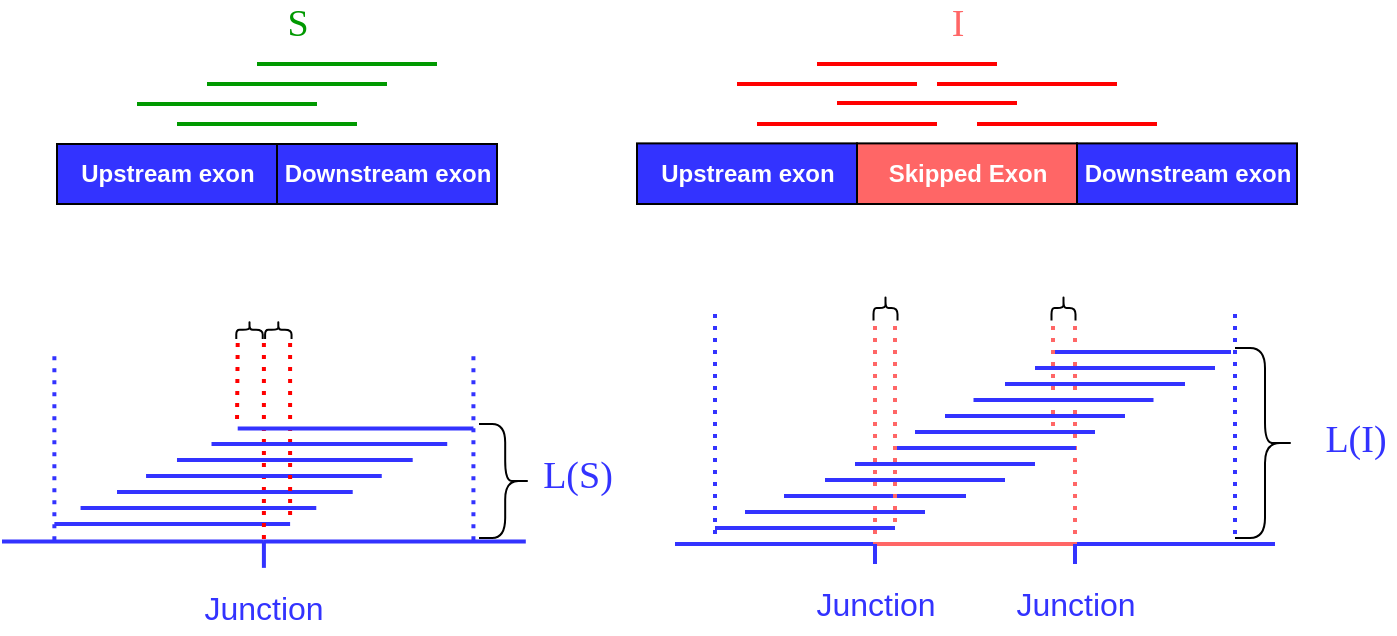 <mxfile version="14.5.6" type="github">
  <diagram id="oWZUr96rmQwWCHqkYEuo" name="Page-1">
    <mxGraphModel dx="641" dy="570" grid="1" gridSize="10" guides="1" tooltips="1" connect="1" arrows="1" fold="1" page="1" pageScale="1" pageWidth="2336" pageHeight="1654" math="0" shadow="0">
      <root>
        <mxCell id="0" />
        <mxCell id="1" parent="0" />
        <mxCell id="k7SIbgFGGvT0UN-EgNiy-2" value="" style="group" vertex="1" connectable="0" parent="1">
          <mxGeometry x="470" y="350" width="275" height="205" as="geometry" />
        </mxCell>
        <mxCell id="k7SIbgFGGvT0UN-EgNiy-3" value="" style="endArrow=none;dashed=1;html=1;dashPattern=1 2;strokeWidth=2;fontSize=16;fontColor=#3333FF;strokeColor=#FF0000;" edge="1" parent="k7SIbgFGGvT0UN-EgNiy-2">
          <mxGeometry width="50" height="50" relative="1" as="geometry">
            <mxPoint x="117.857" y="59.516" as="sourcePoint" />
            <mxPoint x="117.5" y="100" as="targetPoint" />
          </mxGeometry>
        </mxCell>
        <mxCell id="k7SIbgFGGvT0UN-EgNiy-4" value="" style="endArrow=none;html=1;strokeWidth=2;fontColor=#3333FF;strokeColor=#3333FF;" edge="1" parent="k7SIbgFGGvT0UN-EgNiy-2">
          <mxGeometry width="50" height="50" relative="1" as="geometry">
            <mxPoint y="158.71" as="sourcePoint" />
            <mxPoint x="130.952" y="158.71" as="targetPoint" />
          </mxGeometry>
        </mxCell>
        <mxCell id="k7SIbgFGGvT0UN-EgNiy-5" value="" style="endArrow=none;html=1;strokeWidth=2;strokeColor=#3333FF;" edge="1" parent="k7SIbgFGGvT0UN-EgNiy-2">
          <mxGeometry width="50" height="50" relative="1" as="geometry">
            <mxPoint x="130.952" y="158.71" as="sourcePoint" />
            <mxPoint x="261.905" y="158.71" as="targetPoint" />
          </mxGeometry>
        </mxCell>
        <mxCell id="k7SIbgFGGvT0UN-EgNiy-6" value="" style="endArrow=none;html=1;strokeWidth=2;strokeColor=#3333FF;" edge="1" parent="k7SIbgFGGvT0UN-EgNiy-2">
          <mxGeometry width="50" height="50" relative="1" as="geometry">
            <mxPoint x="130.952" y="171.935" as="sourcePoint" />
            <mxPoint x="130.952" y="158.71" as="targetPoint" />
          </mxGeometry>
        </mxCell>
        <mxCell id="k7SIbgFGGvT0UN-EgNiy-7" value="Junction" style="text;html=1;strokeColor=none;fillColor=none;align=center;verticalAlign=middle;whiteSpace=wrap;rounded=0;fontColor=#3333FF;fontSize=16;" vertex="1" parent="k7SIbgFGGvT0UN-EgNiy-2">
          <mxGeometry x="104.762" y="178.548" width="52.381" height="26.452" as="geometry" />
        </mxCell>
        <mxCell id="k7SIbgFGGvT0UN-EgNiy-8" value="" style="endArrow=none;html=1;strokeColor=#3333FF;strokeWidth=2;fontSize=16;fontColor=#3333FF;" edge="1" parent="k7SIbgFGGvT0UN-EgNiy-2">
          <mxGeometry width="50" height="50" relative="1" as="geometry">
            <mxPoint x="26.19" y="150" as="sourcePoint" />
            <mxPoint x="144.048" y="150" as="targetPoint" />
          </mxGeometry>
        </mxCell>
        <mxCell id="k7SIbgFGGvT0UN-EgNiy-9" value="" style="endArrow=none;dashed=1;html=1;dashPattern=1 2;strokeWidth=2;fontSize=16;fontColor=#3333FF;strokeColor=#FF0000;" edge="1" parent="k7SIbgFGGvT0UN-EgNiy-2">
          <mxGeometry width="50" height="50" relative="1" as="geometry">
            <mxPoint x="130.952" y="59.516" as="sourcePoint" />
            <mxPoint x="130.952" y="158.71" as="targetPoint" />
          </mxGeometry>
        </mxCell>
        <mxCell id="k7SIbgFGGvT0UN-EgNiy-10" value="" style="endArrow=none;html=1;strokeWidth=2;fontSize=16;fontColor=#3333FF;strokeColor=#3333FF;" edge="1" parent="k7SIbgFGGvT0UN-EgNiy-2">
          <mxGeometry width="50" height="50" relative="1" as="geometry">
            <mxPoint x="87.497" y="118" as="sourcePoint" />
            <mxPoint x="205.354" y="118" as="targetPoint" />
          </mxGeometry>
        </mxCell>
        <mxCell id="k7SIbgFGGvT0UN-EgNiy-11" value="" style="endArrow=none;html=1;strokeColor=#3333FF;strokeWidth=2;fontSize=16;fontColor=#3333FF;" edge="1" parent="k7SIbgFGGvT0UN-EgNiy-2">
          <mxGeometry width="50" height="50" relative="1" as="geometry">
            <mxPoint x="39.281" y="142" as="sourcePoint" />
            <mxPoint x="157.138" y="142" as="targetPoint" />
          </mxGeometry>
        </mxCell>
        <mxCell id="k7SIbgFGGvT0UN-EgNiy-12" value="" style="endArrow=none;html=1;strokeColor=#3333FF;strokeWidth=2;fontSize=16;fontColor=#3333FF;" edge="1" parent="k7SIbgFGGvT0UN-EgNiy-2">
          <mxGeometry width="50" height="50" relative="1" as="geometry">
            <mxPoint x="57.504" y="134" as="sourcePoint" />
            <mxPoint x="175.361" y="134" as="targetPoint" />
          </mxGeometry>
        </mxCell>
        <mxCell id="k7SIbgFGGvT0UN-EgNiy-13" value="" style="endArrow=none;html=1;strokeWidth=2;fontSize=16;fontColor=#3333FF;strokeColor=#3333FF;" edge="1" parent="k7SIbgFGGvT0UN-EgNiy-2">
          <mxGeometry width="50" height="50" relative="1" as="geometry">
            <mxPoint x="72.022" y="126" as="sourcePoint" />
            <mxPoint x="189.879" y="126" as="targetPoint" />
          </mxGeometry>
        </mxCell>
        <mxCell id="k7SIbgFGGvT0UN-EgNiy-14" value="" style="endArrow=none;dashed=1;html=1;dashPattern=1 2;strokeWidth=2;fontSize=16;fontColor=#3333FF;strokeColor=#3333FF;" edge="1" parent="k7SIbgFGGvT0UN-EgNiy-2">
          <mxGeometry width="50" height="50" relative="1" as="geometry">
            <mxPoint x="26.19" y="66.129" as="sourcePoint" />
            <mxPoint x="26.19" y="158.71" as="targetPoint" />
          </mxGeometry>
        </mxCell>
        <mxCell id="k7SIbgFGGvT0UN-EgNiy-15" value="" style="endArrow=none;dashed=1;html=1;dashPattern=1 2;strokeWidth=2;fontSize=16;fontColor=#3333FF;strokeColor=#3333FF;" edge="1" parent="k7SIbgFGGvT0UN-EgNiy-2">
          <mxGeometry width="50" height="50" relative="1" as="geometry">
            <mxPoint x="235.714" y="66.129" as="sourcePoint" />
            <mxPoint x="235.714" y="158.71" as="targetPoint" />
          </mxGeometry>
        </mxCell>
        <mxCell id="k7SIbgFGGvT0UN-EgNiy-16" value="" style="endArrow=none;dashed=1;html=1;dashPattern=1 2;strokeWidth=2;fontSize=16;fontColor=#3333FF;strokeColor=#FF0000;" edge="1" parent="k7SIbgFGGvT0UN-EgNiy-2">
          <mxGeometry width="50" height="50" relative="1" as="geometry">
            <mxPoint x="144.048" y="59.516" as="sourcePoint" />
            <mxPoint x="144.048" y="146.806" as="targetPoint" />
          </mxGeometry>
        </mxCell>
        <mxCell id="k7SIbgFGGvT0UN-EgNiy-17" value="" style="shape=curlyBracket;whiteSpace=wrap;html=1;rounded=1;fillColor=none;fontSize=16;fontColor=#3333FF;rotation=90;" vertex="1" parent="k7SIbgFGGvT0UN-EgNiy-2">
          <mxGeometry x="119.167" y="46.29" width="9.167" height="13.226" as="geometry" />
        </mxCell>
        <mxCell id="k7SIbgFGGvT0UN-EgNiy-18" value="" style="shape=curlyBracket;whiteSpace=wrap;html=1;rounded=1;fillColor=none;fontSize=16;fontColor=#3333FF;rotation=90;" vertex="1" parent="k7SIbgFGGvT0UN-EgNiy-2">
          <mxGeometry x="133.571" y="46.29" width="9.167" height="13.226" as="geometry" />
        </mxCell>
        <mxCell id="k7SIbgFGGvT0UN-EgNiy-19" value="" style="shape=curlyBracket;whiteSpace=wrap;html=1;rounded=1;fillColor=none;fontSize=16;fontColor=#3333FF;rotation=-180;" vertex="1" parent="k7SIbgFGGvT0UN-EgNiy-2">
          <mxGeometry x="238.5" y="100" width="26.19" height="57" as="geometry" />
        </mxCell>
        <mxCell id="k7SIbgFGGvT0UN-EgNiy-21" value="" style="endArrow=none;html=1;strokeWidth=2;fontSize=16;fontColor=#3333FF;strokeColor=#3333FF;" edge="1" parent="k7SIbgFGGvT0UN-EgNiy-2">
          <mxGeometry width="50" height="50" relative="1" as="geometry">
            <mxPoint x="104.757" y="110" as="sourcePoint" />
            <mxPoint x="222.614" y="110" as="targetPoint" />
          </mxGeometry>
        </mxCell>
        <mxCell id="k7SIbgFGGvT0UN-EgNiy-22" value="" style="endArrow=none;html=1;strokeWidth=2;fontSize=16;fontColor=#3333FF;strokeColor=#3333FF;" edge="1" parent="k7SIbgFGGvT0UN-EgNiy-2">
          <mxGeometry width="50" height="50" relative="1" as="geometry">
            <mxPoint x="117.857" y="102.21" as="sourcePoint" />
            <mxPoint x="235.714" y="102.21" as="targetPoint" />
          </mxGeometry>
        </mxCell>
        <mxCell id="k7SIbgFGGvT0UN-EgNiy-23" value="" style="group" vertex="1" connectable="0" parent="1">
          <mxGeometry x="787.5" y="240" width="330" height="100" as="geometry" />
        </mxCell>
        <mxCell id="k7SIbgFGGvT0UN-EgNiy-24" value="" style="group" vertex="1" connectable="0" parent="k7SIbgFGGvT0UN-EgNiy-23">
          <mxGeometry y="69.697" width="330" height="30.303" as="geometry" />
        </mxCell>
        <mxCell id="k7SIbgFGGvT0UN-EgNiy-25" value="&lt;b&gt;&lt;font color=&quot;#ffffff&quot;&gt;Downstream exon&lt;/font&gt;&lt;/b&gt;" style="rounded=0;whiteSpace=wrap;html=1;fillColor=#3333FF;" vertex="1" parent="k7SIbgFGGvT0UN-EgNiy-24">
          <mxGeometry x="220" width="110" height="30.303" as="geometry" />
        </mxCell>
        <mxCell id="k7SIbgFGGvT0UN-EgNiy-26" value="&lt;b&gt;&lt;font color=&quot;#ffffff&quot;&gt;Upstream exon&lt;/font&gt;&lt;/b&gt;" style="rounded=0;whiteSpace=wrap;html=1;fillColor=#3333FF;" vertex="1" parent="k7SIbgFGGvT0UN-EgNiy-24">
          <mxGeometry width="110" height="30.303" as="geometry" />
        </mxCell>
        <mxCell id="k7SIbgFGGvT0UN-EgNiy-27" value="&lt;b&gt;&lt;font color=&quot;#ffffff&quot;&gt;Skipped Exon&lt;/font&gt;&lt;/b&gt;" style="rounded=0;whiteSpace=wrap;html=1;fillColor=#FF6666;" vertex="1" parent="k7SIbgFGGvT0UN-EgNiy-24">
          <mxGeometry x="110" width="110" height="30.303" as="geometry" />
        </mxCell>
        <mxCell id="k7SIbgFGGvT0UN-EgNiy-28" value="&lt;font face=&quot;Comic Sans MS&quot; color=&quot;#ff6666&quot;&gt;&lt;span style=&quot;font-size: 19px&quot;&gt;I&lt;/span&gt;&lt;/font&gt;" style="text;html=1;strokeColor=none;fillColor=none;align=center;verticalAlign=middle;whiteSpace=wrap;rounded=0;" vertex="1" parent="k7SIbgFGGvT0UN-EgNiy-23">
          <mxGeometry x="140" width="40" height="20.202" as="geometry" />
        </mxCell>
        <mxCell id="k7SIbgFGGvT0UN-EgNiy-29" value="" style="endArrow=none;html=1;strokeWidth=2;fontSize=16;fontColor=#3333FF;strokeColor=#FF0000;" edge="1" parent="k7SIbgFGGvT0UN-EgNiy-23">
          <mxGeometry width="50" height="50" relative="1" as="geometry">
            <mxPoint x="60" y="60" as="sourcePoint" />
            <mxPoint x="150" y="60" as="targetPoint" />
          </mxGeometry>
        </mxCell>
        <mxCell id="k7SIbgFGGvT0UN-EgNiy-30" value="" style="endArrow=none;html=1;strokeWidth=2;fontSize=16;fontColor=#3333FF;strokeColor=#FF0000;" edge="1" parent="k7SIbgFGGvT0UN-EgNiy-23">
          <mxGeometry width="50" height="50" relative="1" as="geometry">
            <mxPoint x="100" y="49.5" as="sourcePoint" />
            <mxPoint x="190" y="49.5" as="targetPoint" />
          </mxGeometry>
        </mxCell>
        <mxCell id="k7SIbgFGGvT0UN-EgNiy-31" value="" style="endArrow=none;html=1;strokeWidth=2;fontSize=16;fontColor=#3333FF;strokeColor=#FF0000;" edge="1" parent="k7SIbgFGGvT0UN-EgNiy-23">
          <mxGeometry width="50" height="50" relative="1" as="geometry">
            <mxPoint x="170" y="60" as="sourcePoint" />
            <mxPoint x="260" y="60" as="targetPoint" />
          </mxGeometry>
        </mxCell>
        <mxCell id="k7SIbgFGGvT0UN-EgNiy-32" value="" style="endArrow=none;html=1;strokeWidth=2;fontSize=16;fontColor=#3333FF;strokeColor=#FF0000;" edge="1" parent="k7SIbgFGGvT0UN-EgNiy-23">
          <mxGeometry width="50" height="50" relative="1" as="geometry">
            <mxPoint x="150" y="40" as="sourcePoint" />
            <mxPoint x="240" y="40" as="targetPoint" />
          </mxGeometry>
        </mxCell>
        <mxCell id="k7SIbgFGGvT0UN-EgNiy-33" value="" style="endArrow=none;html=1;strokeWidth=2;fontSize=16;fontColor=#3333FF;strokeColor=#FF0000;" edge="1" parent="k7SIbgFGGvT0UN-EgNiy-23">
          <mxGeometry width="50" height="50" relative="1" as="geometry">
            <mxPoint x="90" y="30" as="sourcePoint" />
            <mxPoint x="180" y="30" as="targetPoint" />
          </mxGeometry>
        </mxCell>
        <mxCell id="k7SIbgFGGvT0UN-EgNiy-34" value="" style="endArrow=none;html=1;strokeWidth=2;fontSize=16;fontColor=#3333FF;strokeColor=#FF0000;" edge="1" parent="k7SIbgFGGvT0UN-EgNiy-23">
          <mxGeometry width="50" height="50" relative="1" as="geometry">
            <mxPoint x="50" y="40" as="sourcePoint" />
            <mxPoint x="140" y="40" as="targetPoint" />
          </mxGeometry>
        </mxCell>
        <mxCell id="k7SIbgFGGvT0UN-EgNiy-35" value="" style="group" vertex="1" connectable="0" parent="1">
          <mxGeometry x="497.5" y="240" width="220" height="100" as="geometry" />
        </mxCell>
        <mxCell id="k7SIbgFGGvT0UN-EgNiy-36" value="" style="group" vertex="1" connectable="0" parent="k7SIbgFGGvT0UN-EgNiy-35">
          <mxGeometry y="70" width="220" height="30" as="geometry" />
        </mxCell>
        <mxCell id="k7SIbgFGGvT0UN-EgNiy-37" value="&lt;b&gt;&lt;font color=&quot;#ffffff&quot;&gt;Upstream exon&lt;/font&gt;&lt;/b&gt;" style="rounded=0;whiteSpace=wrap;html=1;fillColor=#3333FF;" vertex="1" parent="k7SIbgFGGvT0UN-EgNiy-36">
          <mxGeometry width="110" height="30" as="geometry" />
        </mxCell>
        <mxCell id="k7SIbgFGGvT0UN-EgNiy-38" value="&lt;b&gt;&lt;font color=&quot;#ffffff&quot;&gt;Downstream exon&lt;/font&gt;&lt;/b&gt;" style="rounded=0;whiteSpace=wrap;html=1;fillColor=#3333FF;" vertex="1" parent="k7SIbgFGGvT0UN-EgNiy-36">
          <mxGeometry x="110" width="110" height="30" as="geometry" />
        </mxCell>
        <mxCell id="k7SIbgFGGvT0UN-EgNiy-39" value="&lt;font color=&quot;#009900&quot; style=&quot;font-size: 19px&quot; face=&quot;Comic Sans MS&quot;&gt;S&lt;/font&gt;" style="text;html=1;strokeColor=none;fillColor=none;align=center;verticalAlign=middle;whiteSpace=wrap;rounded=0;" vertex="1" parent="k7SIbgFGGvT0UN-EgNiy-35">
          <mxGeometry x="100" width="40" height="20" as="geometry" />
        </mxCell>
        <mxCell id="k7SIbgFGGvT0UN-EgNiy-40" value="" style="endArrow=none;html=1;strokeWidth=2;fontSize=16;fontColor=#3333FF;strokeColor=#009900;" edge="1" parent="k7SIbgFGGvT0UN-EgNiy-35">
          <mxGeometry width="50" height="50" relative="1" as="geometry">
            <mxPoint x="60" y="60" as="sourcePoint" />
            <mxPoint x="150" y="60" as="targetPoint" />
          </mxGeometry>
        </mxCell>
        <mxCell id="k7SIbgFGGvT0UN-EgNiy-41" value="" style="endArrow=none;html=1;strokeWidth=2;fontSize=16;fontColor=#3333FF;strokeColor=#009900;" edge="1" parent="k7SIbgFGGvT0UN-EgNiy-35">
          <mxGeometry width="50" height="50" relative="1" as="geometry">
            <mxPoint x="40" y="50" as="sourcePoint" />
            <mxPoint x="130" y="50" as="targetPoint" />
          </mxGeometry>
        </mxCell>
        <mxCell id="k7SIbgFGGvT0UN-EgNiy-42" value="" style="endArrow=none;html=1;strokeWidth=2;fontSize=16;fontColor=#3333FF;strokeColor=#009900;" edge="1" parent="k7SIbgFGGvT0UN-EgNiy-35">
          <mxGeometry width="50" height="50" relative="1" as="geometry">
            <mxPoint x="75" y="40" as="sourcePoint" />
            <mxPoint x="165" y="40" as="targetPoint" />
          </mxGeometry>
        </mxCell>
        <mxCell id="k7SIbgFGGvT0UN-EgNiy-43" value="" style="endArrow=none;html=1;strokeWidth=2;fontSize=16;fontColor=#3333FF;strokeColor=#009900;" edge="1" parent="k7SIbgFGGvT0UN-EgNiy-35">
          <mxGeometry width="50" height="50" relative="1" as="geometry">
            <mxPoint x="100" y="30" as="sourcePoint" />
            <mxPoint x="190" y="30" as="targetPoint" />
          </mxGeometry>
        </mxCell>
        <mxCell id="k7SIbgFGGvT0UN-EgNiy-44" value="&lt;font style=&quot;font-size: 19px&quot; face=&quot;Comic Sans MS&quot; color=&quot;#3333ff&quot;&gt;L(S)&lt;/font&gt;" style="text;html=1;strokeColor=none;fillColor=none;align=center;verticalAlign=middle;whiteSpace=wrap;rounded=0;" vertex="1" parent="1">
          <mxGeometry x="737.5" y="465.5" width="40" height="20" as="geometry" />
        </mxCell>
        <mxCell id="k7SIbgFGGvT0UN-EgNiy-45" value="" style="group" vertex="1" connectable="0" parent="1">
          <mxGeometry x="806.5" y="355" width="360" height="195" as="geometry" />
        </mxCell>
        <mxCell id="k7SIbgFGGvT0UN-EgNiy-46" value="" style="group" vertex="1" connectable="0" parent="k7SIbgFGGvT0UN-EgNiy-45">
          <mxGeometry y="35" width="310" height="160" as="geometry" />
        </mxCell>
        <mxCell id="k7SIbgFGGvT0UN-EgNiy-47" value="" style="endArrow=none;html=1;strokeWidth=2;fontColor=#3333FF;strokeColor=#3333FF;" edge="1" parent="k7SIbgFGGvT0UN-EgNiy-46">
          <mxGeometry width="50" height="50" relative="1" as="geometry">
            <mxPoint y="120" as="sourcePoint" />
            <mxPoint x="100" y="120" as="targetPoint" />
          </mxGeometry>
        </mxCell>
        <mxCell id="k7SIbgFGGvT0UN-EgNiy-48" value="" style="endArrow=none;html=1;strokeWidth=2;strokeColor=#FF6666;" edge="1" parent="k7SIbgFGGvT0UN-EgNiy-46">
          <mxGeometry width="50" height="50" relative="1" as="geometry">
            <mxPoint x="100" y="120" as="sourcePoint" />
            <mxPoint x="200" y="120" as="targetPoint" />
          </mxGeometry>
        </mxCell>
        <mxCell id="k7SIbgFGGvT0UN-EgNiy-49" value="" style="endArrow=none;html=1;strokeWidth=2;strokeColor=#3333FF;" edge="1" parent="k7SIbgFGGvT0UN-EgNiy-46">
          <mxGeometry width="50" height="50" relative="1" as="geometry">
            <mxPoint x="200" y="120" as="sourcePoint" />
            <mxPoint x="300" y="120" as="targetPoint" />
          </mxGeometry>
        </mxCell>
        <mxCell id="k7SIbgFGGvT0UN-EgNiy-50" value="" style="endArrow=none;dashed=1;html=1;dashPattern=1 2;strokeWidth=2;fontSize=16;fontColor=#3333FF;strokeColor=#FF6666;" edge="1" parent="k7SIbgFGGvT0UN-EgNiy-46">
          <mxGeometry width="50" height="50" relative="1" as="geometry">
            <mxPoint x="100" y="11" as="sourcePoint" />
            <mxPoint x="100" y="120" as="targetPoint" />
          </mxGeometry>
        </mxCell>
        <mxCell id="k7SIbgFGGvT0UN-EgNiy-51" value="" style="endArrow=none;dashed=1;html=1;dashPattern=1 2;strokeWidth=2;fontSize=16;fontColor=#3333FF;strokeColor=#FF6666;" edge="1" parent="k7SIbgFGGvT0UN-EgNiy-46">
          <mxGeometry width="50" height="50" relative="1" as="geometry">
            <mxPoint x="200" y="11" as="sourcePoint" />
            <mxPoint x="200" y="120" as="targetPoint" />
          </mxGeometry>
        </mxCell>
        <mxCell id="k7SIbgFGGvT0UN-EgNiy-52" value="" style="endArrow=none;html=1;strokeColor=#3333FF;strokeWidth=2;fontSize=16;fontColor=#3333FF;" edge="1" parent="k7SIbgFGGvT0UN-EgNiy-46">
          <mxGeometry width="50" height="50" relative="1" as="geometry">
            <mxPoint x="20" y="112" as="sourcePoint" />
            <mxPoint x="110" y="112" as="targetPoint" />
          </mxGeometry>
        </mxCell>
        <mxCell id="k7SIbgFGGvT0UN-EgNiy-53" value="" style="endArrow=none;html=1;strokeWidth=2;strokeColor=#3333FF;" edge="1" parent="k7SIbgFGGvT0UN-EgNiy-46">
          <mxGeometry width="50" height="50" relative="1" as="geometry">
            <mxPoint x="100" y="130" as="sourcePoint" />
            <mxPoint x="100" y="120" as="targetPoint" />
          </mxGeometry>
        </mxCell>
        <mxCell id="k7SIbgFGGvT0UN-EgNiy-54" value="" style="endArrow=none;html=1;strokeWidth=2;strokeColor=#3333FF;" edge="1" parent="k7SIbgFGGvT0UN-EgNiy-46">
          <mxGeometry width="50" height="50" relative="1" as="geometry">
            <mxPoint x="200" y="130" as="sourcePoint" />
            <mxPoint x="200" y="120" as="targetPoint" />
          </mxGeometry>
        </mxCell>
        <mxCell id="k7SIbgFGGvT0UN-EgNiy-55" value="Junction" style="text;html=1;strokeColor=none;fillColor=none;align=center;verticalAlign=middle;whiteSpace=wrap;rounded=0;fontColor=#3333FF;fontSize=16;" vertex="1" parent="k7SIbgFGGvT0UN-EgNiy-46">
          <mxGeometry x="80" y="140" width="40" height="20" as="geometry" />
        </mxCell>
        <mxCell id="k7SIbgFGGvT0UN-EgNiy-56" value="Junction" style="text;html=1;strokeColor=none;fillColor=none;align=center;verticalAlign=middle;whiteSpace=wrap;rounded=0;fontColor=#3333FF;fontSize=16;" vertex="1" parent="k7SIbgFGGvT0UN-EgNiy-46">
          <mxGeometry x="180" y="140" width="40" height="20" as="geometry" />
        </mxCell>
        <mxCell id="k7SIbgFGGvT0UN-EgNiy-57" value="" style="endArrow=none;html=1;strokeColor=#3333FF;strokeWidth=2;fontSize=16;fontColor=#3333FF;" edge="1" parent="k7SIbgFGGvT0UN-EgNiy-46">
          <mxGeometry width="50" height="50" relative="1" as="geometry">
            <mxPoint x="35" y="104" as="sourcePoint" />
            <mxPoint x="125" y="104" as="targetPoint" />
          </mxGeometry>
        </mxCell>
        <mxCell id="k7SIbgFGGvT0UN-EgNiy-58" value="" style="endArrow=none;html=1;strokeColor=#3333FF;strokeWidth=2;fontSize=16;fontColor=#3333FF;" edge="1" parent="k7SIbgFGGvT0UN-EgNiy-46">
          <mxGeometry width="50" height="50" relative="1" as="geometry">
            <mxPoint x="54.5" y="96" as="sourcePoint" />
            <mxPoint x="145.5" y="96" as="targetPoint" />
          </mxGeometry>
        </mxCell>
        <mxCell id="k7SIbgFGGvT0UN-EgNiy-59" value="" style="endArrow=none;html=1;strokeColor=#3333FF;strokeWidth=2;fontSize=16;fontColor=#3333FF;" edge="1" parent="k7SIbgFGGvT0UN-EgNiy-46">
          <mxGeometry width="50" height="50" relative="1" as="geometry">
            <mxPoint x="188" y="24" as="sourcePoint" />
            <mxPoint x="278" y="24" as="targetPoint" />
          </mxGeometry>
        </mxCell>
        <mxCell id="k7SIbgFGGvT0UN-EgNiy-60" value="" style="endArrow=none;html=1;strokeColor=#3333FF;strokeWidth=2;fontSize=16;fontColor=#3333FF;" edge="1" parent="k7SIbgFGGvT0UN-EgNiy-46">
          <mxGeometry width="50" height="50" relative="1" as="geometry">
            <mxPoint x="110.5" y="72" as="sourcePoint" />
            <mxPoint x="200.5" y="72" as="targetPoint" />
          </mxGeometry>
        </mxCell>
        <mxCell id="k7SIbgFGGvT0UN-EgNiy-61" value="" style="endArrow=none;dashed=1;html=1;dashPattern=1 2;strokeWidth=2;fontSize=16;fontColor=#3333FF;strokeColor=#3333FF;" edge="1" parent="k7SIbgFGGvT0UN-EgNiy-46">
          <mxGeometry width="50" height="50" relative="1" as="geometry">
            <mxPoint x="280" y="5" as="sourcePoint" />
            <mxPoint x="280" y="120" as="targetPoint" />
          </mxGeometry>
        </mxCell>
        <mxCell id="k7SIbgFGGvT0UN-EgNiy-62" value="" style="endArrow=none;dashed=1;html=1;dashPattern=1 2;strokeWidth=2;fontSize=16;fontColor=#3333FF;strokeColor=#3333FF;" edge="1" parent="k7SIbgFGGvT0UN-EgNiy-46">
          <mxGeometry width="50" height="50" relative="1" as="geometry">
            <mxPoint x="20" y="5" as="sourcePoint" />
            <mxPoint x="20" y="120" as="targetPoint" />
          </mxGeometry>
        </mxCell>
        <mxCell id="k7SIbgFGGvT0UN-EgNiy-63" value="" style="endArrow=none;dashed=1;html=1;dashPattern=1 2;strokeWidth=2;fontSize=16;fontColor=#3333FF;strokeColor=#FF6666;" edge="1" parent="k7SIbgFGGvT0UN-EgNiy-46">
          <mxGeometry width="50" height="50" relative="1" as="geometry">
            <mxPoint x="189" y="11" as="sourcePoint" />
            <mxPoint x="189" y="61" as="targetPoint" />
          </mxGeometry>
        </mxCell>
        <mxCell id="k7SIbgFGGvT0UN-EgNiy-64" value="" style="shape=curlyBracket;whiteSpace=wrap;html=1;rounded=1;fillColor=none;fontSize=16;fontColor=#3333FF;rotation=90;" vertex="1" parent="k7SIbgFGGvT0UN-EgNiy-46">
          <mxGeometry x="188" y="-4" width="12.5" height="12" as="geometry" />
        </mxCell>
        <mxCell id="k7SIbgFGGvT0UN-EgNiy-65" value="" style="endArrow=none;dashed=1;html=1;dashPattern=1 2;strokeWidth=2;fontSize=16;fontColor=#3333FF;strokeColor=#FF6666;" edge="1" parent="k7SIbgFGGvT0UN-EgNiy-46">
          <mxGeometry width="50" height="50" relative="1" as="geometry">
            <mxPoint x="110" y="11" as="sourcePoint" />
            <mxPoint x="110" y="111" as="targetPoint" />
          </mxGeometry>
        </mxCell>
        <mxCell id="k7SIbgFGGvT0UN-EgNiy-66" value="" style="shape=curlyBracket;whiteSpace=wrap;html=1;rounded=1;fillColor=none;fontSize=16;fontColor=#3333FF;rotation=90;" vertex="1" parent="k7SIbgFGGvT0UN-EgNiy-46">
          <mxGeometry x="99" y="-4" width="12.5" height="12" as="geometry" />
        </mxCell>
        <mxCell id="k7SIbgFGGvT0UN-EgNiy-67" value="" style="endArrow=none;html=1;strokeColor=#3333FF;strokeWidth=2;fontSize=16;fontColor=#3333FF;" edge="1" parent="k7SIbgFGGvT0UN-EgNiy-46">
          <mxGeometry width="50" height="50" relative="1" as="geometry">
            <mxPoint x="75" y="88" as="sourcePoint" />
            <mxPoint x="165" y="88" as="targetPoint" />
          </mxGeometry>
        </mxCell>
        <mxCell id="k7SIbgFGGvT0UN-EgNiy-68" value="" style="endArrow=none;html=1;strokeColor=#3333FF;strokeWidth=2;fontSize=16;fontColor=#3333FF;" edge="1" parent="k7SIbgFGGvT0UN-EgNiy-46">
          <mxGeometry width="50" height="50" relative="1" as="geometry">
            <mxPoint x="90" y="80" as="sourcePoint" />
            <mxPoint x="180" y="80" as="targetPoint" />
          </mxGeometry>
        </mxCell>
        <mxCell id="k7SIbgFGGvT0UN-EgNiy-69" value="" style="endArrow=none;html=1;strokeColor=#3333FF;strokeWidth=2;fontSize=16;fontColor=#3333FF;" edge="1" parent="k7SIbgFGGvT0UN-EgNiy-46">
          <mxGeometry width="50" height="50" relative="1" as="geometry">
            <mxPoint x="120" y="64" as="sourcePoint" />
            <mxPoint x="210" y="64" as="targetPoint" />
          </mxGeometry>
        </mxCell>
        <mxCell id="k7SIbgFGGvT0UN-EgNiy-70" value="" style="endArrow=none;html=1;strokeColor=#3333FF;strokeWidth=2;fontSize=16;fontColor=#3333FF;" edge="1" parent="k7SIbgFGGvT0UN-EgNiy-46">
          <mxGeometry width="50" height="50" relative="1" as="geometry">
            <mxPoint x="149.25" y="48" as="sourcePoint" />
            <mxPoint x="239.25" y="48" as="targetPoint" />
          </mxGeometry>
        </mxCell>
        <mxCell id="k7SIbgFGGvT0UN-EgNiy-71" value="" style="endArrow=none;html=1;strokeColor=#3333FF;strokeWidth=2;fontSize=16;fontColor=#3333FF;" edge="1" parent="k7SIbgFGGvT0UN-EgNiy-46">
          <mxGeometry width="50" height="50" relative="1" as="geometry">
            <mxPoint x="135" y="56" as="sourcePoint" />
            <mxPoint x="225" y="56" as="targetPoint" />
          </mxGeometry>
        </mxCell>
        <mxCell id="k7SIbgFGGvT0UN-EgNiy-72" value="" style="endArrow=none;html=1;strokeColor=#3333FF;strokeWidth=2;fontSize=16;fontColor=#3333FF;" edge="1" parent="k7SIbgFGGvT0UN-EgNiy-46">
          <mxGeometry width="50" height="50" relative="1" as="geometry">
            <mxPoint x="165" y="40" as="sourcePoint" />
            <mxPoint x="255" y="40" as="targetPoint" />
          </mxGeometry>
        </mxCell>
        <mxCell id="k7SIbgFGGvT0UN-EgNiy-73" value="" style="endArrow=none;html=1;strokeColor=#3333FF;strokeWidth=2;fontSize=16;fontColor=#3333FF;" edge="1" parent="k7SIbgFGGvT0UN-EgNiy-46">
          <mxGeometry width="50" height="50" relative="1" as="geometry">
            <mxPoint x="180" y="32" as="sourcePoint" />
            <mxPoint x="270" y="32" as="targetPoint" />
          </mxGeometry>
        </mxCell>
        <mxCell id="k7SIbgFGGvT0UN-EgNiy-74" value="" style="shape=curlyBracket;whiteSpace=wrap;html=1;rounded=1;fillColor=none;fontSize=16;fontColor=#3333FF;rotation=-180;size=0.5;" vertex="1" parent="k7SIbgFGGvT0UN-EgNiy-46">
          <mxGeometry x="280" y="22" width="30" height="95" as="geometry" />
        </mxCell>
        <mxCell id="k7SIbgFGGvT0UN-EgNiy-76" value="&lt;font style=&quot;font-size: 19px&quot; face=&quot;Comic Sans MS&quot; color=&quot;#3333ff&quot;&gt;L(I)&lt;/font&gt;" style="text;html=1;strokeColor=none;fillColor=none;align=center;verticalAlign=middle;whiteSpace=wrap;rounded=0;" vertex="1" parent="k7SIbgFGGvT0UN-EgNiy-45">
          <mxGeometry x="320" y="92.5" width="40" height="20" as="geometry" />
        </mxCell>
      </root>
    </mxGraphModel>
  </diagram>
</mxfile>
